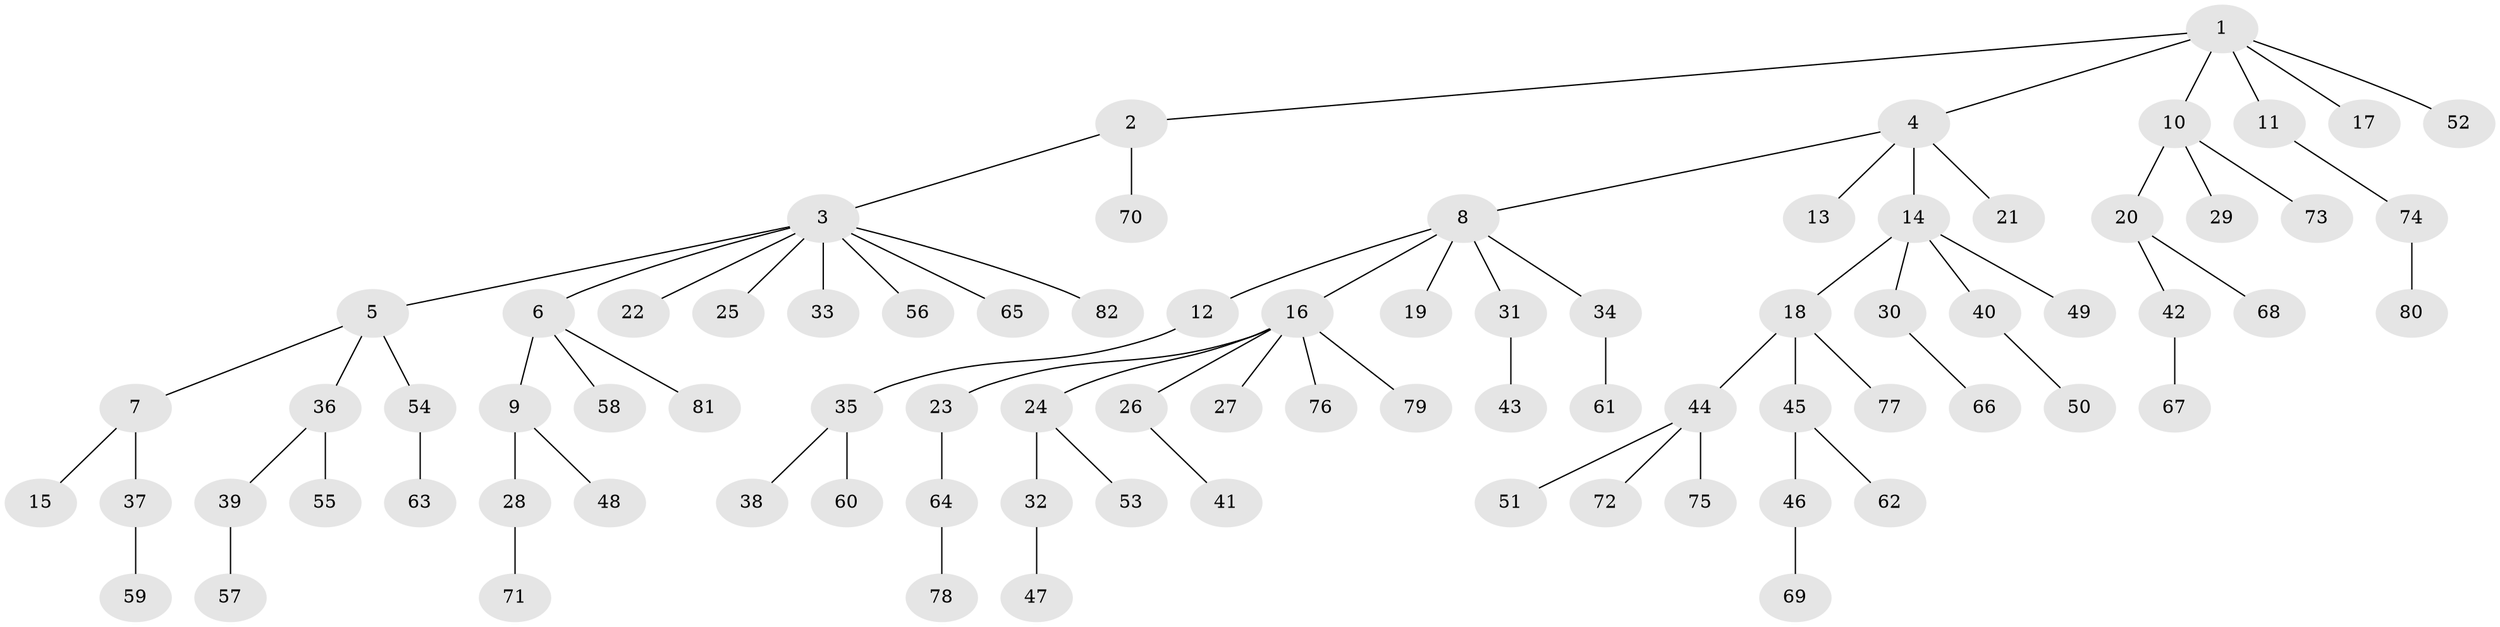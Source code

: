 // Generated by graph-tools (version 1.1) at 2025/11/02/27/25 16:11:27]
// undirected, 82 vertices, 81 edges
graph export_dot {
graph [start="1"]
  node [color=gray90,style=filled];
  1;
  2;
  3;
  4;
  5;
  6;
  7;
  8;
  9;
  10;
  11;
  12;
  13;
  14;
  15;
  16;
  17;
  18;
  19;
  20;
  21;
  22;
  23;
  24;
  25;
  26;
  27;
  28;
  29;
  30;
  31;
  32;
  33;
  34;
  35;
  36;
  37;
  38;
  39;
  40;
  41;
  42;
  43;
  44;
  45;
  46;
  47;
  48;
  49;
  50;
  51;
  52;
  53;
  54;
  55;
  56;
  57;
  58;
  59;
  60;
  61;
  62;
  63;
  64;
  65;
  66;
  67;
  68;
  69;
  70;
  71;
  72;
  73;
  74;
  75;
  76;
  77;
  78;
  79;
  80;
  81;
  82;
  1 -- 2;
  1 -- 4;
  1 -- 10;
  1 -- 11;
  1 -- 17;
  1 -- 52;
  2 -- 3;
  2 -- 70;
  3 -- 5;
  3 -- 6;
  3 -- 22;
  3 -- 25;
  3 -- 33;
  3 -- 56;
  3 -- 65;
  3 -- 82;
  4 -- 8;
  4 -- 13;
  4 -- 14;
  4 -- 21;
  5 -- 7;
  5 -- 36;
  5 -- 54;
  6 -- 9;
  6 -- 58;
  6 -- 81;
  7 -- 15;
  7 -- 37;
  8 -- 12;
  8 -- 16;
  8 -- 19;
  8 -- 31;
  8 -- 34;
  9 -- 28;
  9 -- 48;
  10 -- 20;
  10 -- 29;
  10 -- 73;
  11 -- 74;
  12 -- 35;
  14 -- 18;
  14 -- 30;
  14 -- 40;
  14 -- 49;
  16 -- 23;
  16 -- 24;
  16 -- 26;
  16 -- 27;
  16 -- 76;
  16 -- 79;
  18 -- 44;
  18 -- 45;
  18 -- 77;
  20 -- 42;
  20 -- 68;
  23 -- 64;
  24 -- 32;
  24 -- 53;
  26 -- 41;
  28 -- 71;
  30 -- 66;
  31 -- 43;
  32 -- 47;
  34 -- 61;
  35 -- 38;
  35 -- 60;
  36 -- 39;
  36 -- 55;
  37 -- 59;
  39 -- 57;
  40 -- 50;
  42 -- 67;
  44 -- 51;
  44 -- 72;
  44 -- 75;
  45 -- 46;
  45 -- 62;
  46 -- 69;
  54 -- 63;
  64 -- 78;
  74 -- 80;
}
